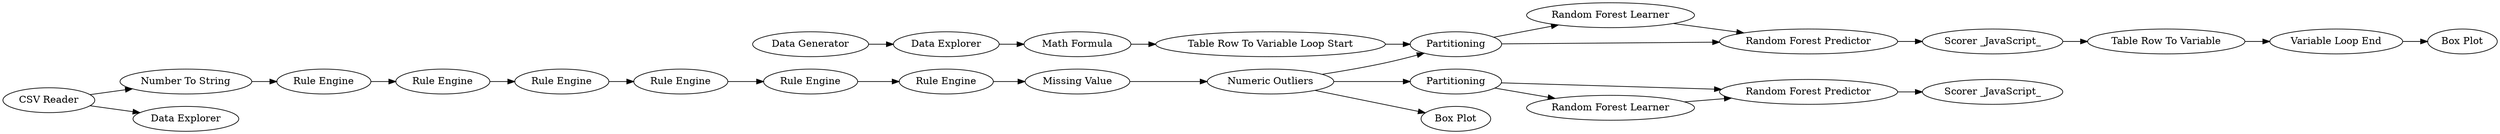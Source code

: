 digraph {
	"-943349480054734863_824" [label="Number To String"]
	"-943349480054734863_881" [label="Box Plot"]
	"-943349480054734863_847" [label="Data Explorer"]
	"-943349480054734863_868" [label=Partitioning]
	"-943349480054734863_887" [label="Rule Engine"]
	"-943349480054734863_889" [label="Numeric Outliers"]
	"-943349480054734863_867" [label="Table Row To Variable"]
	"-943349480054734863_888" [label="Missing Value"]
	"-943349480054734863_854" [label="Variable Loop End"]
	"-943349480054734863_890" [label="Box Plot"]
	"-943349480054734863_850" [label="Scorer _JavaScript_"]
	"-943349480054734863_885" [label="Rule Engine"]
	"-943349480054734863_886" [label="Rule Engine"]
	"-943349480054734863_871" [label="Random Forest Predictor"]
	"-943349480054734863_848" [label="Random Forest Learner"]
	"-943349480054734863_883" [label="Rule Engine"]
	"-943349480054734863_865" [label="Data Explorer"]
	"-943349480054734863_882" [label="Rule Engine"]
	"-943349480054734863_863" [label="Data Generator"]
	"-943349480054734863_869" [label="Scorer _JavaScript_"]
	"-943349480054734863_866" [label="Table Row To Variable Loop Start"]
	"-943349480054734863_884" [label="Rule Engine"]
	"-943349480054734863_870" [label="Random Forest Learner"]
	"-943349480054734863_1" [label="CSV Reader"]
	"-943349480054734863_864" [label="Math Formula"]
	"-943349480054734863_851" [label=Partitioning]
	"-943349480054734863_849" [label="Random Forest Predictor"]
	"-943349480054734863_865" -> "-943349480054734863_864"
	"-943349480054734863_851" -> "-943349480054734863_848"
	"-943349480054734863_887" -> "-943349480054734863_888"
	"-943349480054734863_882" -> "-943349480054734863_883"
	"-943349480054734863_888" -> "-943349480054734863_889"
	"-943349480054734863_884" -> "-943349480054734863_885"
	"-943349480054734863_866" -> "-943349480054734863_851"
	"-943349480054734863_885" -> "-943349480054734863_886"
	"-943349480054734863_864" -> "-943349480054734863_866"
	"-943349480054734863_889" -> "-943349480054734863_868"
	"-943349480054734863_886" -> "-943349480054734863_887"
	"-943349480054734863_870" -> "-943349480054734863_871"
	"-943349480054734863_889" -> "-943349480054734863_851"
	"-943349480054734863_849" -> "-943349480054734863_850"
	"-943349480054734863_824" -> "-943349480054734863_882"
	"-943349480054734863_848" -> "-943349480054734863_849"
	"-943349480054734863_868" -> "-943349480054734863_870"
	"-943349480054734863_889" -> "-943349480054734863_890"
	"-943349480054734863_883" -> "-943349480054734863_884"
	"-943349480054734863_1" -> "-943349480054734863_847"
	"-943349480054734863_851" -> "-943349480054734863_849"
	"-943349480054734863_867" -> "-943349480054734863_854"
	"-943349480054734863_1" -> "-943349480054734863_824"
	"-943349480054734863_850" -> "-943349480054734863_867"
	"-943349480054734863_868" -> "-943349480054734863_871"
	"-943349480054734863_871" -> "-943349480054734863_869"
	"-943349480054734863_854" -> "-943349480054734863_881"
	"-943349480054734863_863" -> "-943349480054734863_865"
	rankdir=LR
}
